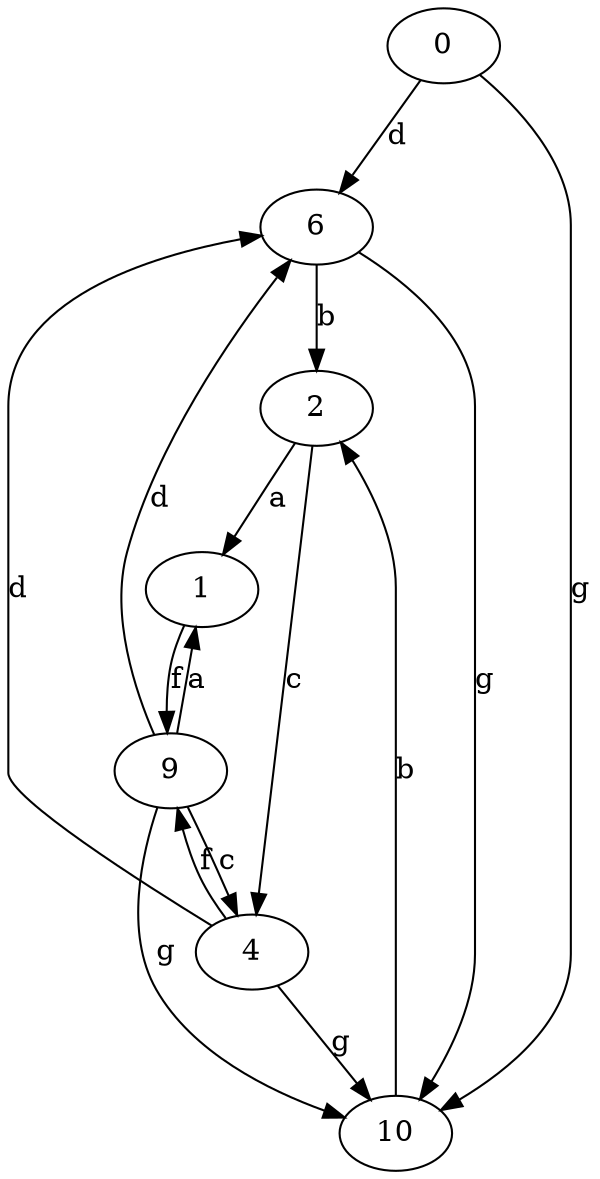 strict digraph  {
0;
1;
2;
4;
6;
9;
10;
0 -> 6  [label=d];
0 -> 10  [label=g];
1 -> 9  [label=f];
2 -> 1  [label=a];
2 -> 4  [label=c];
4 -> 6  [label=d];
4 -> 9  [label=f];
4 -> 10  [label=g];
6 -> 2  [label=b];
6 -> 10  [label=g];
9 -> 1  [label=a];
9 -> 4  [label=c];
9 -> 6  [label=d];
9 -> 10  [label=g];
10 -> 2  [label=b];
}
